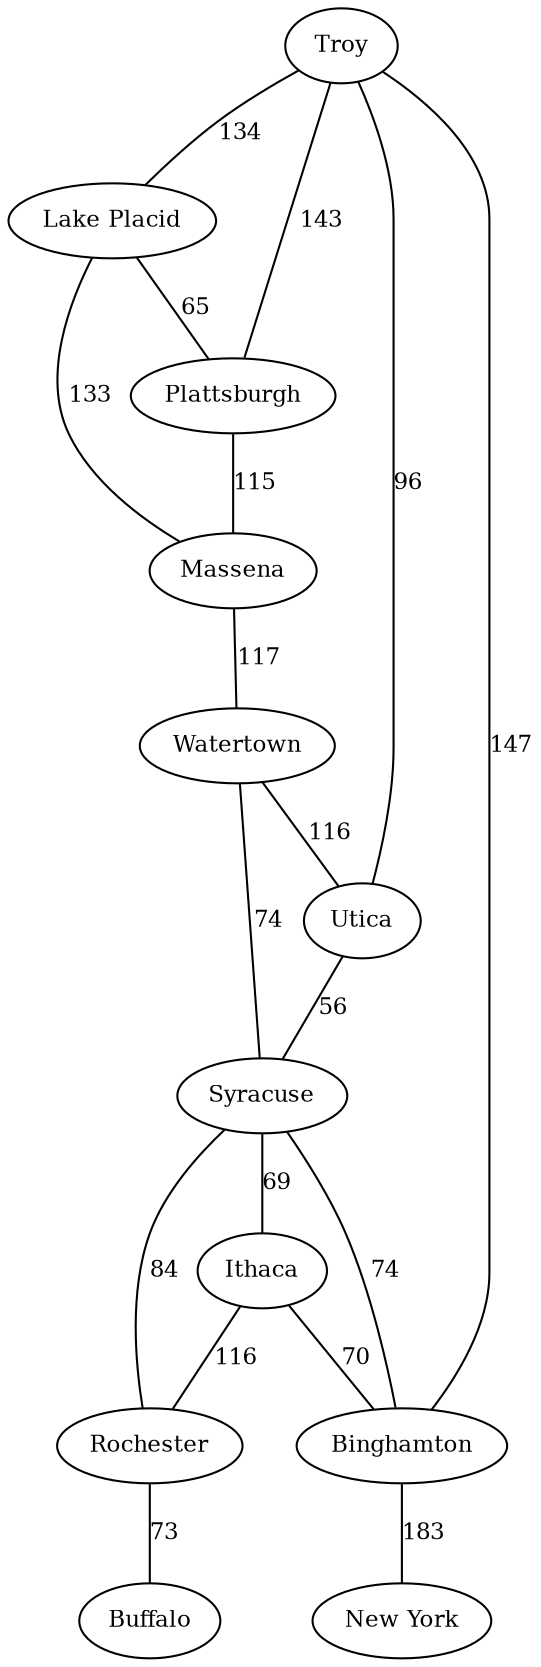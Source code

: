 graph G {
0[label="Troy", pos="460,193", fontsize="11"];
1[label="Lake Placid", pos="432,338", fontsize="11"];
2[label="Plattsburgh", pos="480,378", fontsize="11"];
3[label="Massena", pos="352,400", fontsize="11"];
4[label="Watertown", pos="262,309", fontsize="11"];
5[label="Utica", pos="322,228", fontsize="11"];
6[label="Syracuse", pos="241,222", fontsize="11"];
7[label="Rochester", pos="111,234", fontsize="11"];
8[label="Buffalo", pos="0,208", fontsize="11"];
9[label="Ithaca", pos="209,166", fontsize="11"];
10[label="Binghamton", pos="262,134", fontsize="11"];
11[label="New York", pos="437,0", fontsize="11"];
0--5 [label="96", fontsize="11"];
0--1 [label="134", fontsize="11"];
0--2 [label="143", fontsize="11"];
1--2 [label="65", fontsize="11"];
2--3 [label="115", fontsize="11"];
1--3 [label="133", fontsize="11"];
3--4 [label="117", fontsize="11"];
4--5 [label="116", fontsize="11"];
4--6 [label="74", fontsize="11"];
5--6 [label="56", fontsize="11"];
6--7 [label="84", fontsize="11"];
7--8 [label="73", fontsize="11"];
6--9 [label="69", fontsize="11"];
9--10 [label="70", fontsize="11"];
9--7 [label="116", fontsize="11"];
10--0 [label="147", fontsize="11"];
10--11 [label="183", fontsize="11"];
6--10 [label="74", fontsize="11"];
}
